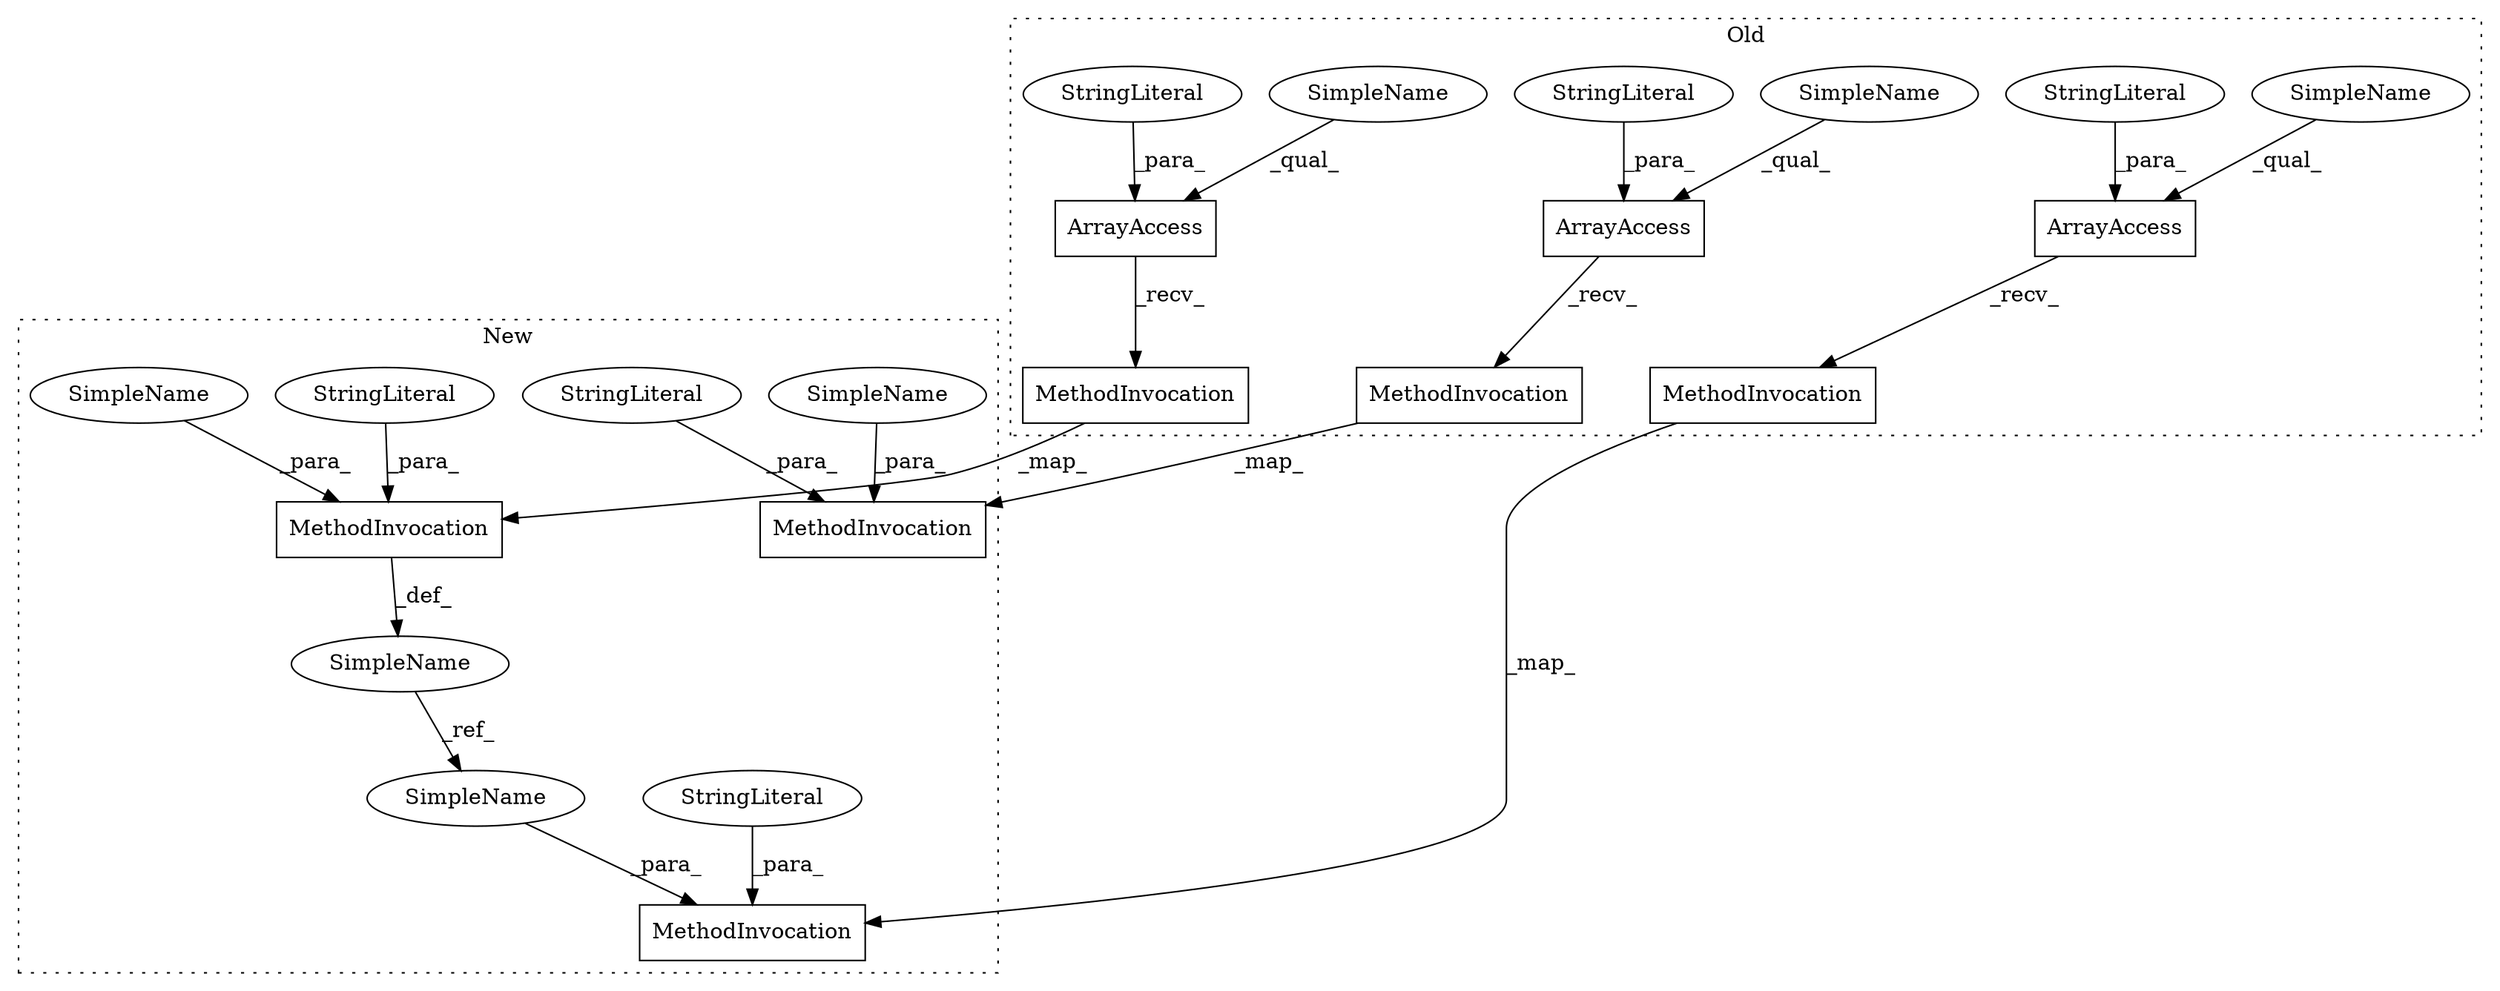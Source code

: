 digraph G {
subgraph cluster0 {
1 [label="ArrayAccess" a="2" s="5219,5243" l="4,1" shape="box"];
2 [label="ArrayAccess" a="2" s="5661,5685" l="4,1" shape="box"];
3 [label="ArrayAccess" a="2" s="5307,5337" l="4,1" shape="box"];
6 [label="MethodInvocation" a="32" s="5339,5376" l="7,1" shape="box"];
7 [label="MethodInvocation" a="32" s="5245,5282" l="7,1" shape="box"];
8 [label="MethodInvocation" a="32" s="5687,5712" l="7,1" shape="box"];
10 [label="SimpleName" a="42" s="5661" l="3" shape="ellipse"];
11 [label="SimpleName" a="42" s="5307" l="3" shape="ellipse"];
12 [label="SimpleName" a="42" s="5219" l="3" shape="ellipse"];
18 [label="StringLiteral" a="45" s="5223" l="20" shape="ellipse"];
19 [label="StringLiteral" a="45" s="5311" l="26" shape="ellipse"];
22 [label="StringLiteral" a="45" s="5665" l="20" shape="ellipse"];
label = "Old";
style="dotted";
}
subgraph cluster1 {
4 [label="MethodInvocation" a="32" s="5440,5516" l="15,1" shape="box"];
5 [label="MethodInvocation" a="32" s="5827,5885" l="15,1" shape="box"];
9 [label="MethodInvocation" a="32" s="5341,5411" l="15,1" shape="box"];
13 [label="SimpleName" a="42" s="5455" l="3" shape="ellipse"];
14 [label="SimpleName" a="42" s="5842" l="3" shape="ellipse"];
15 [label="SimpleName" a="42" s="5356" l="3" shape="ellipse"];
16 [label="SimpleName" a="42" s="5337" l="3" shape="ellipse"];
17 [label="StringLiteral" a="45" s="5846" l="20" shape="ellipse"];
20 [label="StringLiteral" a="45" s="5459" l="26" shape="ellipse"];
21 [label="StringLiteral" a="45" s="5360" l="20" shape="ellipse"];
label = "New";
style="dotted";
}
1 -> 7 [label="_recv_"];
2 -> 8 [label="_recv_"];
3 -> 6 [label="_recv_"];
6 -> 4 [label="_map_"];
7 -> 9 [label="_map_"];
8 -> 5 [label="_map_"];
9 -> 16 [label="_def_"];
10 -> 2 [label="_qual_"];
11 -> 3 [label="_qual_"];
12 -> 1 [label="_qual_"];
13 -> 4 [label="_para_"];
14 -> 5 [label="_para_"];
15 -> 9 [label="_para_"];
16 -> 13 [label="_ref_"];
17 -> 5 [label="_para_"];
18 -> 1 [label="_para_"];
19 -> 3 [label="_para_"];
20 -> 4 [label="_para_"];
21 -> 9 [label="_para_"];
22 -> 2 [label="_para_"];
}